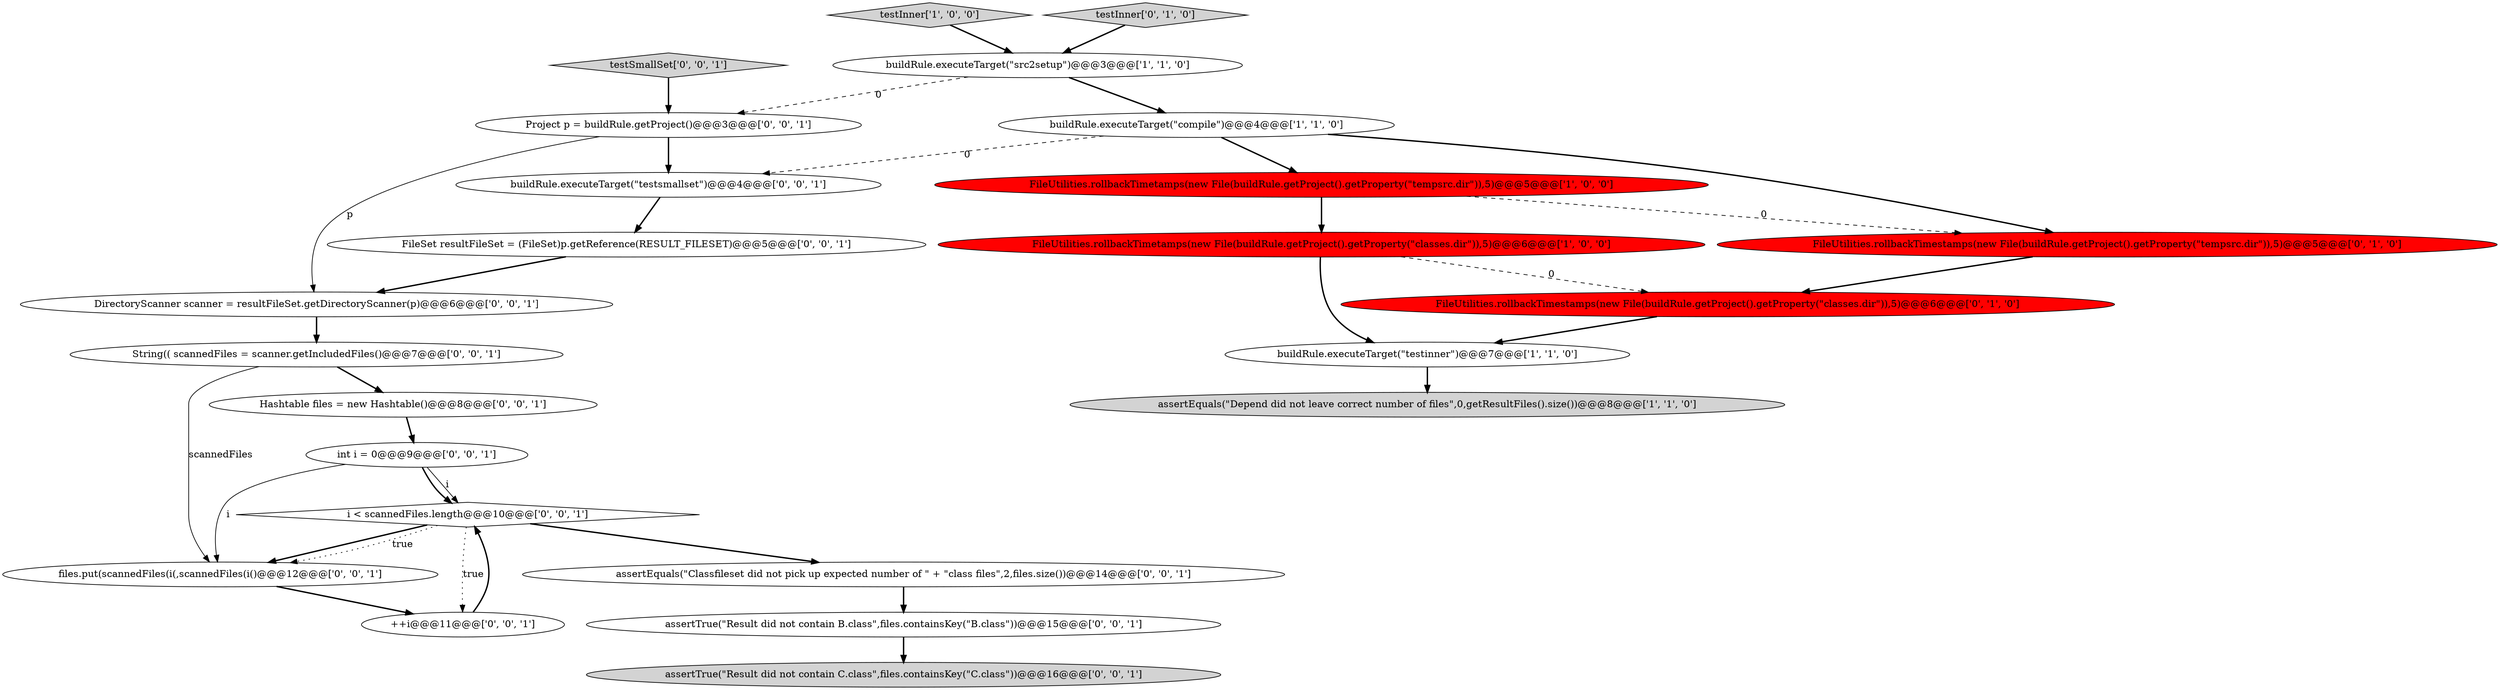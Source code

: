 digraph {
12 [style = filled, label = "String(( scannedFiles = scanner.getIncludedFiles()@@@7@@@['0', '0', '1']", fillcolor = white, shape = ellipse image = "AAA0AAABBB3BBB"];
0 [style = filled, label = "assertEquals(\"Depend did not leave correct number of files\",0,getResultFiles().size())@@@8@@@['1', '1', '0']", fillcolor = lightgray, shape = ellipse image = "AAA0AAABBB1BBB"];
9 [style = filled, label = "FileUtilities.rollbackTimestamps(new File(buildRule.getProject().getProperty(\"tempsrc.dir\")),5)@@@5@@@['0', '1', '0']", fillcolor = red, shape = ellipse image = "AAA1AAABBB2BBB"];
22 [style = filled, label = "buildRule.executeTarget(\"testsmallset\")@@@4@@@['0', '0', '1']", fillcolor = white, shape = ellipse image = "AAA0AAABBB3BBB"];
19 [style = filled, label = "assertEquals(\"Classfileset did not pick up expected number of \" + \"class files\",2,files.size())@@@14@@@['0', '0', '1']", fillcolor = white, shape = ellipse image = "AAA0AAABBB3BBB"];
14 [style = filled, label = "testSmallSet['0', '0', '1']", fillcolor = lightgray, shape = diamond image = "AAA0AAABBB3BBB"];
21 [style = filled, label = "Project p = buildRule.getProject()@@@3@@@['0', '0', '1']", fillcolor = white, shape = ellipse image = "AAA0AAABBB3BBB"];
1 [style = filled, label = "testInner['1', '0', '0']", fillcolor = lightgray, shape = diamond image = "AAA0AAABBB1BBB"];
11 [style = filled, label = "int i = 0@@@9@@@['0', '0', '1']", fillcolor = white, shape = ellipse image = "AAA0AAABBB3BBB"];
16 [style = filled, label = "assertTrue(\"Result did not contain B.class\",files.containsKey(\"B.class\"))@@@15@@@['0', '0', '1']", fillcolor = white, shape = ellipse image = "AAA0AAABBB3BBB"];
4 [style = filled, label = "FileUtilities.rollbackTimetamps(new File(buildRule.getProject().getProperty(\"tempsrc.dir\")),5)@@@5@@@['1', '0', '0']", fillcolor = red, shape = ellipse image = "AAA1AAABBB1BBB"];
17 [style = filled, label = "i < scannedFiles.length@@@10@@@['0', '0', '1']", fillcolor = white, shape = diamond image = "AAA0AAABBB3BBB"];
2 [style = filled, label = "buildRule.executeTarget(\"testinner\")@@@7@@@['1', '1', '0']", fillcolor = white, shape = ellipse image = "AAA0AAABBB1BBB"];
6 [style = filled, label = "FileUtilities.rollbackTimetamps(new File(buildRule.getProject().getProperty(\"classes.dir\")),5)@@@6@@@['1', '0', '0']", fillcolor = red, shape = ellipse image = "AAA1AAABBB1BBB"];
7 [style = filled, label = "FileUtilities.rollbackTimestamps(new File(buildRule.getProject().getProperty(\"classes.dir\")),5)@@@6@@@['0', '1', '0']", fillcolor = red, shape = ellipse image = "AAA1AAABBB2BBB"];
8 [style = filled, label = "testInner['0', '1', '0']", fillcolor = lightgray, shape = diamond image = "AAA0AAABBB2BBB"];
15 [style = filled, label = "Hashtable files = new Hashtable()@@@8@@@['0', '0', '1']", fillcolor = white, shape = ellipse image = "AAA0AAABBB3BBB"];
10 [style = filled, label = "++i@@@11@@@['0', '0', '1']", fillcolor = white, shape = ellipse image = "AAA0AAABBB3BBB"];
18 [style = filled, label = "DirectoryScanner scanner = resultFileSet.getDirectoryScanner(p)@@@6@@@['0', '0', '1']", fillcolor = white, shape = ellipse image = "AAA0AAABBB3BBB"];
23 [style = filled, label = "files.put(scannedFiles(i(,scannedFiles(i()@@@12@@@['0', '0', '1']", fillcolor = white, shape = ellipse image = "AAA0AAABBB3BBB"];
13 [style = filled, label = "assertTrue(\"Result did not contain C.class\",files.containsKey(\"C.class\"))@@@16@@@['0', '0', '1']", fillcolor = lightgray, shape = ellipse image = "AAA0AAABBB3BBB"];
3 [style = filled, label = "buildRule.executeTarget(\"src2setup\")@@@3@@@['1', '1', '0']", fillcolor = white, shape = ellipse image = "AAA0AAABBB1BBB"];
5 [style = filled, label = "buildRule.executeTarget(\"compile\")@@@4@@@['1', '1', '0']", fillcolor = white, shape = ellipse image = "AAA0AAABBB1BBB"];
20 [style = filled, label = "FileSet resultFileSet = (FileSet)p.getReference(RESULT_FILESET)@@@5@@@['0', '0', '1']", fillcolor = white, shape = ellipse image = "AAA0AAABBB3BBB"];
16->13 [style = bold, label=""];
5->9 [style = bold, label=""];
12->23 [style = solid, label="scannedFiles"];
3->21 [style = dashed, label="0"];
4->6 [style = bold, label=""];
6->7 [style = dashed, label="0"];
11->17 [style = solid, label="i"];
8->3 [style = bold, label=""];
12->15 [style = bold, label=""];
1->3 [style = bold, label=""];
18->12 [style = bold, label=""];
10->17 [style = bold, label=""];
9->7 [style = bold, label=""];
11->23 [style = solid, label="i"];
17->23 [style = bold, label=""];
17->19 [style = bold, label=""];
17->23 [style = dotted, label="true"];
19->16 [style = bold, label=""];
6->2 [style = bold, label=""];
20->18 [style = bold, label=""];
17->10 [style = dotted, label="true"];
4->9 [style = dashed, label="0"];
3->5 [style = bold, label=""];
2->0 [style = bold, label=""];
15->11 [style = bold, label=""];
22->20 [style = bold, label=""];
21->22 [style = bold, label=""];
7->2 [style = bold, label=""];
5->4 [style = bold, label=""];
23->10 [style = bold, label=""];
11->17 [style = bold, label=""];
21->18 [style = solid, label="p"];
14->21 [style = bold, label=""];
5->22 [style = dashed, label="0"];
}

